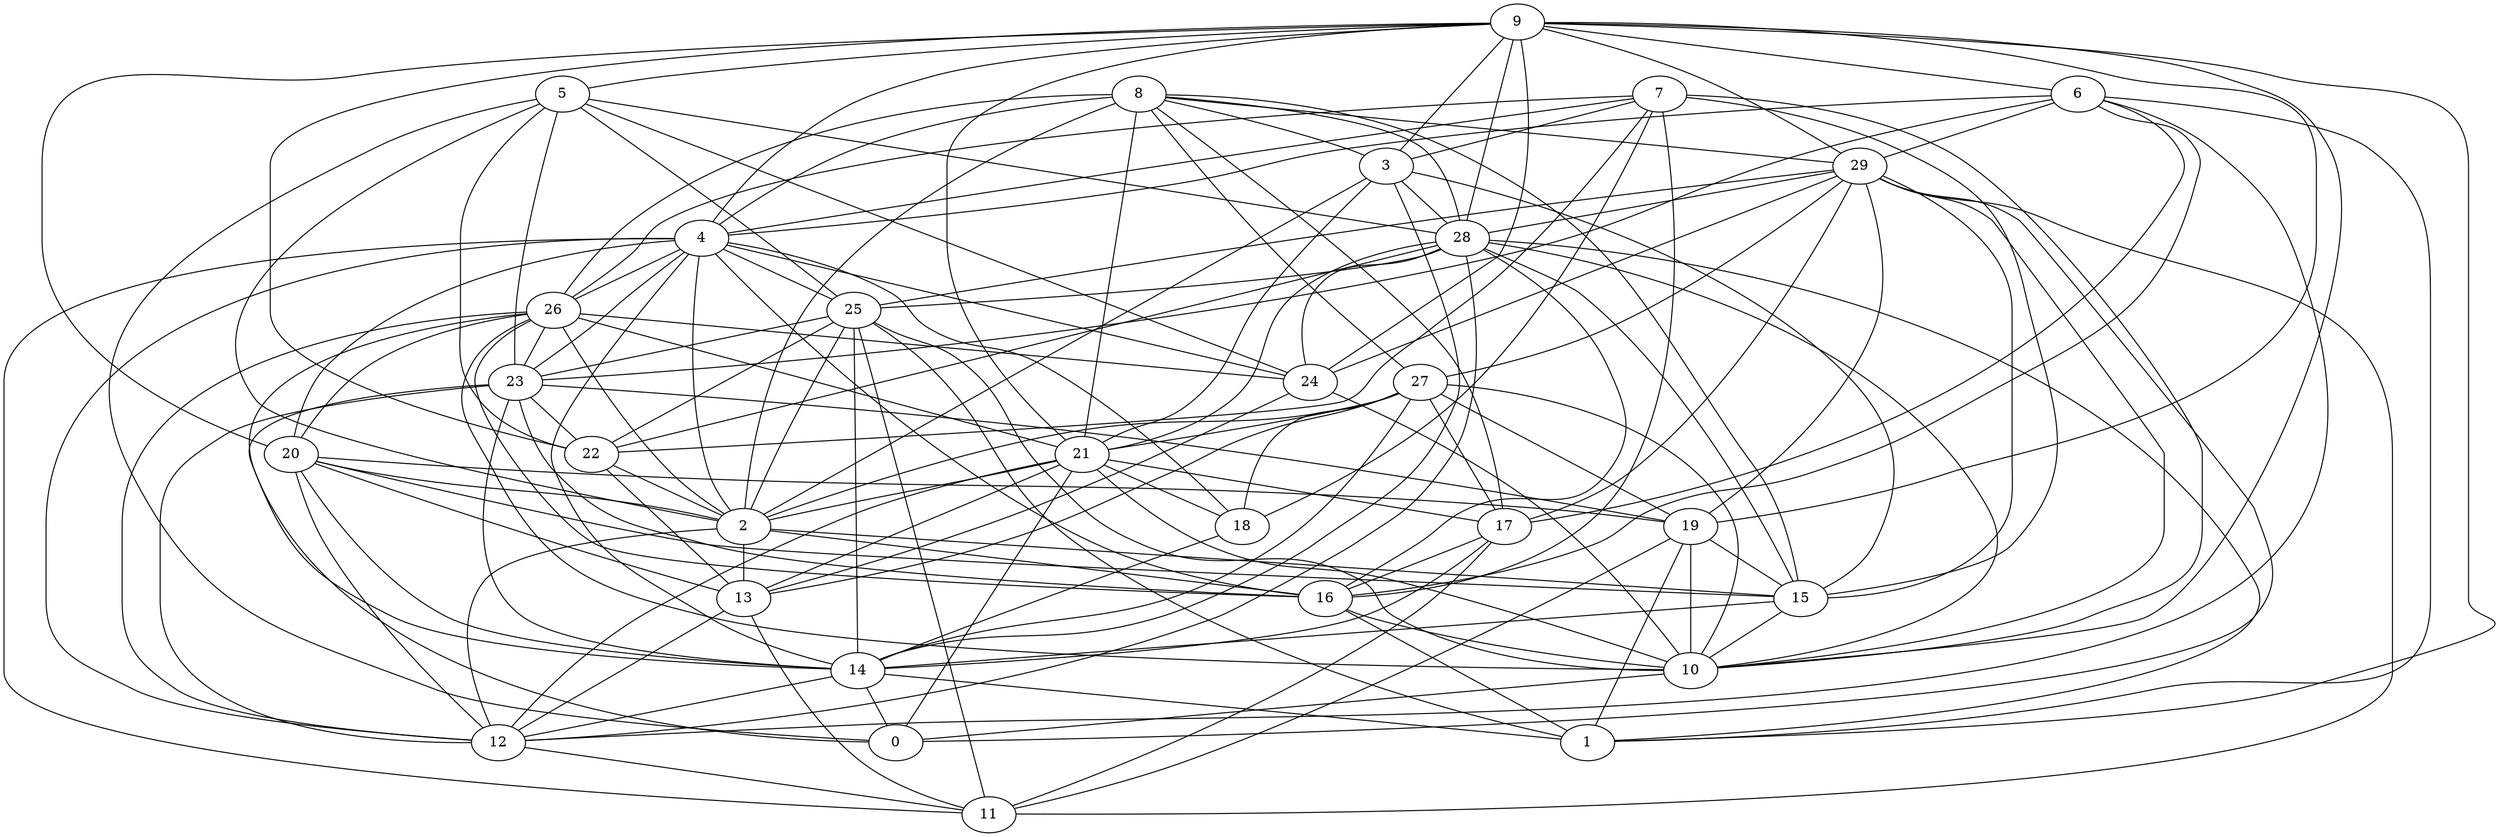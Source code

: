 digraph GG_graph {

subgraph G_graph {
edge [color = black]
"5" -> "25" [dir = none]
"5" -> "28" [dir = none]
"29" -> "17" [dir = none]
"29" -> "25" [dir = none]
"29" -> "0" [dir = none]
"29" -> "10" [dir = none]
"29" -> "19" [dir = none]
"29" -> "11" [dir = none]
"29" -> "24" [dir = none]
"22" -> "2" [dir = none]
"9" -> "28" [dir = none]
"9" -> "29" [dir = none]
"9" -> "21" [dir = none]
"4" -> "11" [dir = none]
"4" -> "2" [dir = none]
"4" -> "20" [dir = none]
"4" -> "14" [dir = none]
"18" -> "14" [dir = none]
"14" -> "0" [dir = none]
"14" -> "12" [dir = none]
"14" -> "1" [dir = none]
"26" -> "14" [dir = none]
"26" -> "21" [dir = none]
"26" -> "12" [dir = none]
"23" -> "19" [dir = none]
"23" -> "16" [dir = none]
"23" -> "14" [dir = none]
"23" -> "22" [dir = none]
"21" -> "17" [dir = none]
"21" -> "2" [dir = none]
"21" -> "13" [dir = none]
"20" -> "15" [dir = none]
"20" -> "13" [dir = none]
"24" -> "13" [dir = none]
"17" -> "14" [dir = none]
"28" -> "21" [dir = none]
"28" -> "10" [dir = none]
"28" -> "25" [dir = none]
"28" -> "1" [dir = none]
"6" -> "4" [dir = none]
"6" -> "29" [dir = none]
"6" -> "16" [dir = none]
"6" -> "23" [dir = none]
"3" -> "14" [dir = none]
"8" -> "4" [dir = none]
"8" -> "17" [dir = none]
"8" -> "28" [dir = none]
"8" -> "29" [dir = none]
"8" -> "3" [dir = none]
"27" -> "13" [dir = none]
"27" -> "18" [dir = none]
"27" -> "14" [dir = none]
"27" -> "10" [dir = none]
"7" -> "22" [dir = none]
"7" -> "16" [dir = none]
"7" -> "15" [dir = none]
"25" -> "23" [dir = none]
"25" -> "10" [dir = none]
"27" -> "21" [dir = none]
"19" -> "15" [dir = none]
"28" -> "15" [dir = none]
"22" -> "13" [dir = none]
"5" -> "24" [dir = none]
"17" -> "11" [dir = none]
"13" -> "11" [dir = none]
"4" -> "26" [dir = none]
"21" -> "0" [dir = none]
"7" -> "4" [dir = none]
"9" -> "10" [dir = none]
"25" -> "1" [dir = none]
"28" -> "16" [dir = none]
"9" -> "24" [dir = none]
"7" -> "10" [dir = none]
"21" -> "10" [dir = none]
"9" -> "20" [dir = none]
"27" -> "19" [dir = none]
"9" -> "5" [dir = none]
"6" -> "1" [dir = none]
"16" -> "10" [dir = none]
"12" -> "11" [dir = none]
"16" -> "1" [dir = none]
"26" -> "20" [dir = none]
"3" -> "21" [dir = none]
"9" -> "1" [dir = none]
"28" -> "24" [dir = none]
"26" -> "23" [dir = none]
"13" -> "12" [dir = none]
"4" -> "25" [dir = none]
"23" -> "0" [dir = none]
"17" -> "16" [dir = none]
"9" -> "6" [dir = none]
"27" -> "17" [dir = none]
"4" -> "24" [dir = none]
"4" -> "18" [dir = none]
"2" -> "12" [dir = none]
"29" -> "28" [dir = none]
"3" -> "15" [dir = none]
"27" -> "2" [dir = none]
"9" -> "22" [dir = none]
"21" -> "18" [dir = none]
"19" -> "1" [dir = none]
"15" -> "14" [dir = none]
"5" -> "2" [dir = none]
"28" -> "22" [dir = none]
"25" -> "22" [dir = none]
"25" -> "11" [dir = none]
"3" -> "28" [dir = none]
"8" -> "21" [dir = none]
"2" -> "13" [dir = none]
"20" -> "14" [dir = none]
"25" -> "2" [dir = none]
"23" -> "12" [dir = none]
"4" -> "23" [dir = none]
"8" -> "2" [dir = none]
"9" -> "4" [dir = none]
"19" -> "10" [dir = none]
"5" -> "0" [dir = none]
"2" -> "15" [dir = none]
"20" -> "19" [dir = none]
"9" -> "19" [dir = none]
"29" -> "27" [dir = none]
"2" -> "16" [dir = none]
"19" -> "11" [dir = none]
"3" -> "2" [dir = none]
"26" -> "24" [dir = none]
"29" -> "15" [dir = none]
"15" -> "10" [dir = none]
"6" -> "12" [dir = none]
"21" -> "12" [dir = none]
"7" -> "3" [dir = none]
"8" -> "27" [dir = none]
"28" -> "12" [dir = none]
"20" -> "12" [dir = none]
"26" -> "10" [dir = none]
"20" -> "2" [dir = none]
"5" -> "23" [dir = none]
"9" -> "3" [dir = none]
"26" -> "16" [dir = none]
"7" -> "26" [dir = none]
"4" -> "12" [dir = none]
"7" -> "18" [dir = none]
"10" -> "0" [dir = none]
"25" -> "14" [dir = none]
"8" -> "26" [dir = none]
"5" -> "22" [dir = none]
"4" -> "16" [dir = none]
"6" -> "17" [dir = none]
"24" -> "10" [dir = none]
"26" -> "2" [dir = none]
"8" -> "15" [dir = none]
}

}
